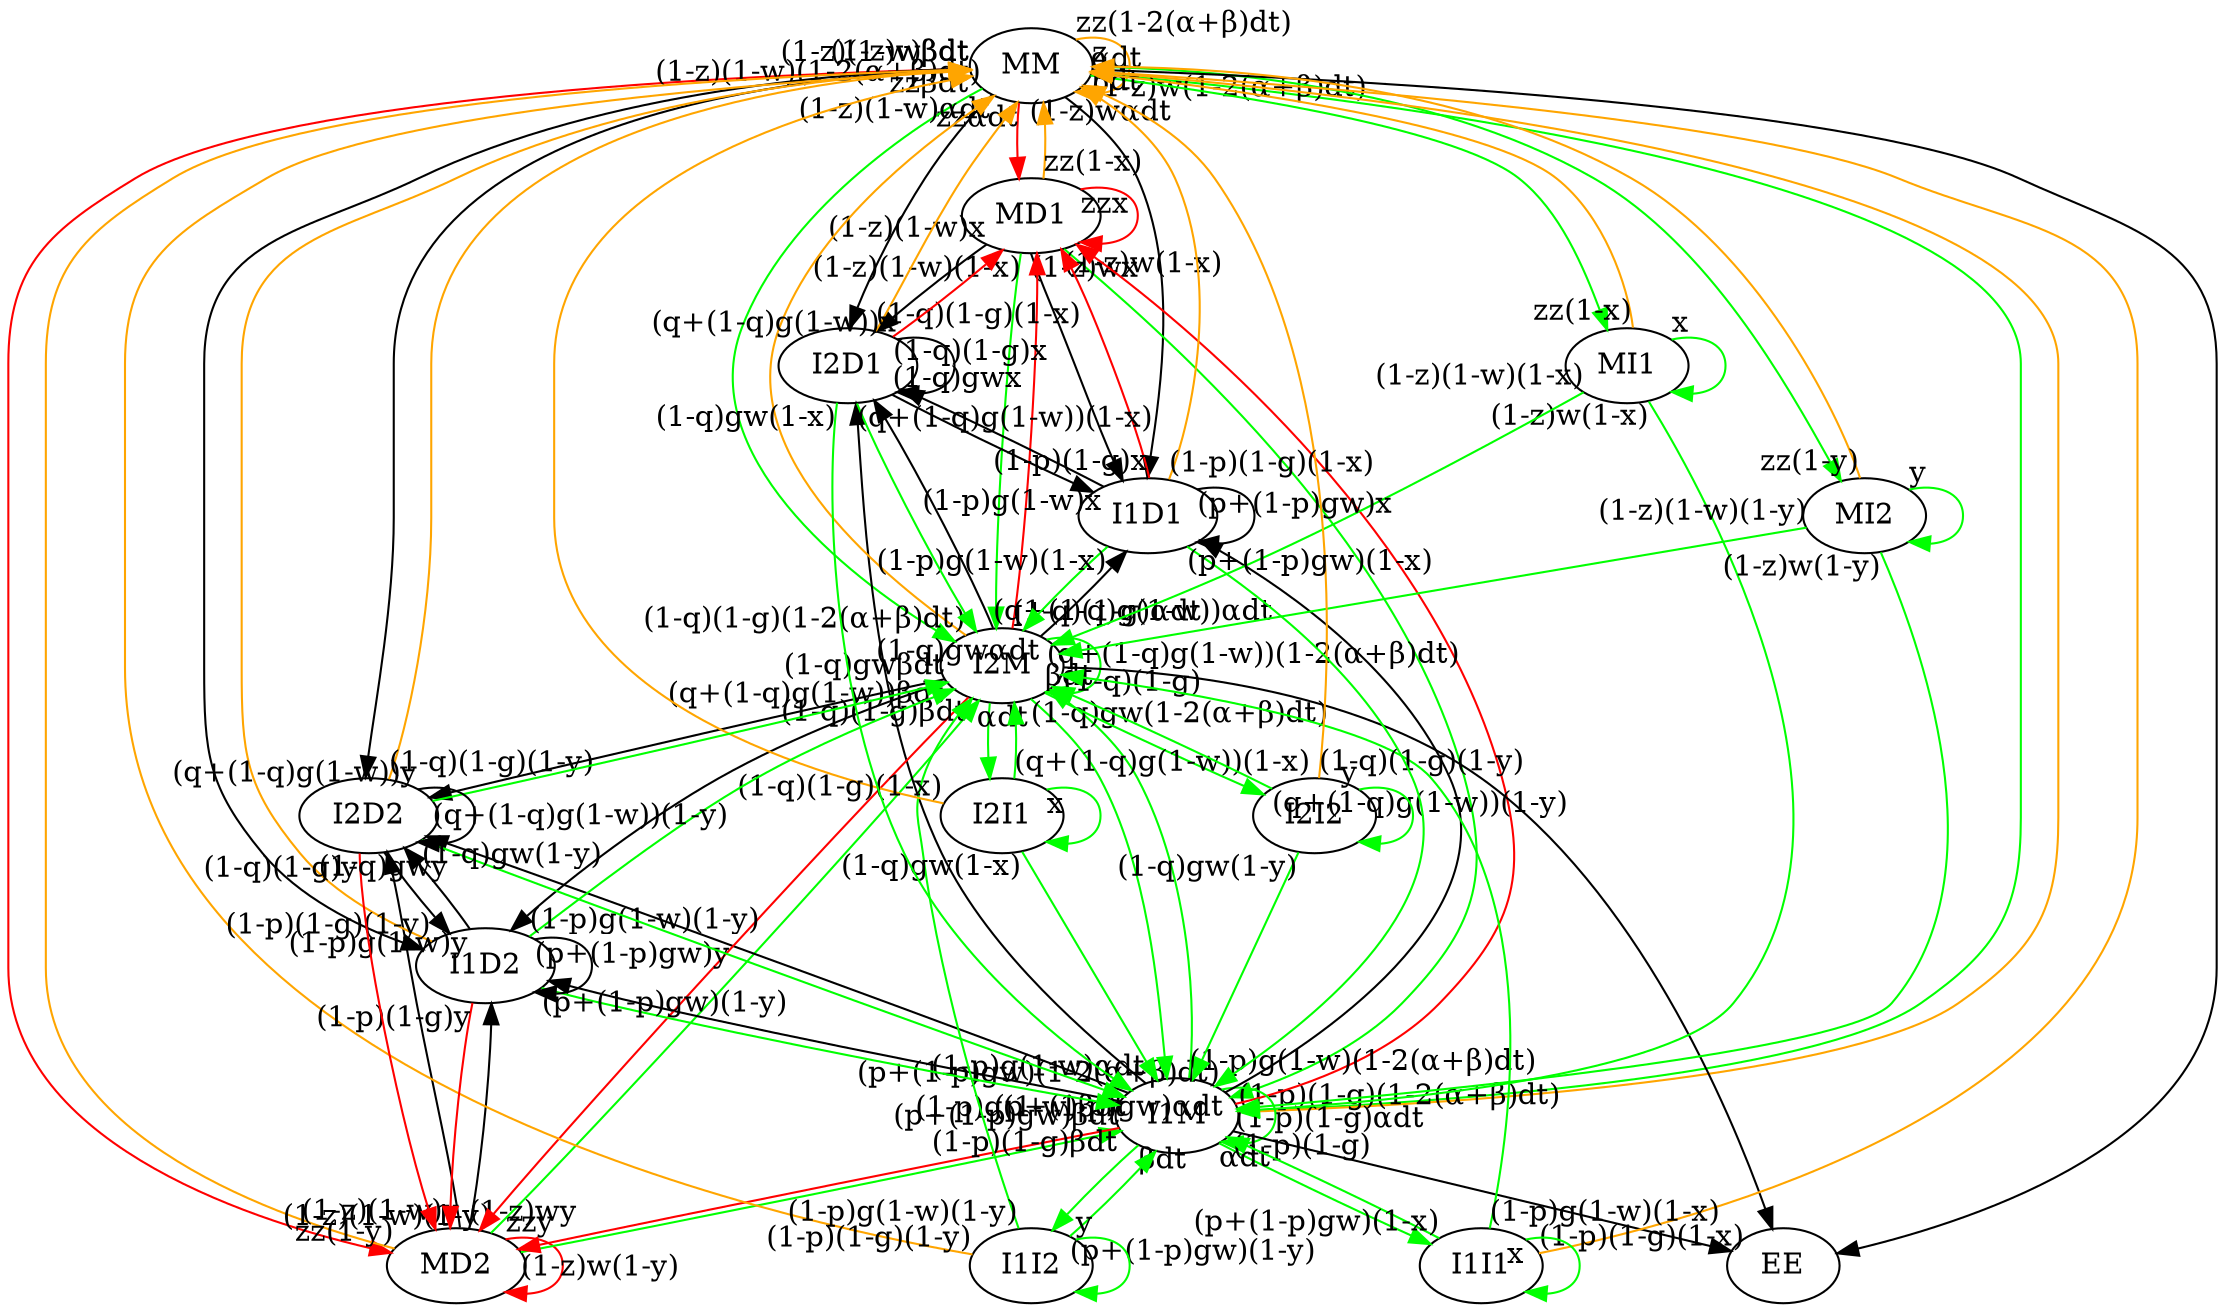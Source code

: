 digraph G {
 0 [label="MM"];
 1 [label="MD1"];
 2 [label="MD2"];
 3 [label="I1M"];
 4 [label="I2M"];
 5 [label="MI1"];
 6 [label="MI2"];
 7 [label="I1I1"];
 8 [label="I1I2"];
 9 [label="I2I1"];
 10 [label="I2I2"];
 11 [label="I1D1"];
 12 [label="I2D1"];
 13 [label="I1D2"];
 14 [label="I2D2"];
 15 [label="EE"];

 0 -> 5 [color="green",taillabel="αdt"];
 0 -> 6 [color="green",taillabel="βdt"];
 0 -> 0 [color="orange",taillabel="zz(1-2(α+β)dt)"];
 0 -> 1 [color="red",taillabel="zzαdt"];
 0 -> 2 [color="red",taillabel="zzβdt"];
 0 -> 3 [color="green",taillabel="(1-z)w(1-2(α+β)dt)"];
 0 -> 11 [taillabel="(1-z)wαdt"];
 0 -> 13 [taillabel="(1-z)wβdt"];
 0 -> 4 [color="green",taillabel="(1-z)(1-w)(1-2(α+β)dt)"];
 0 -> 12 [taillabel="(1-z)(1-w)αdt"];
 0 -> 14 [taillabel="(1-z)(1-w)βdt"];
 0 -> 15 [taillabel="z"];

 1 -> 0 [color="orange",taillabel="zz(1-x)"];
 1 -> 1 [color="red",taillabel="zzx"];
 1 -> 3 [color="green",taillabel="(1-z)w(1-x)"];
 1 -> 11 [taillabel="(1-z)wx"];
 1 -> 4 [color="green",taillabel="(1-z)(1-w)(1-x)"];
 1 -> 12 [taillabel="(1-z)(1-w)x"];

 2 -> 0 [color="orange",taillabel="zz(1-y)"];
 2 -> 2 [color="red",taillabel="zzy"];
 2 -> 3 [color="green",taillabel="(1-z)w(1-y)"];
 2 -> 13 [taillabel="(1-z)wy"];
 2 -> 4 [color="green",taillabel="(1-z)(1-w)(1-y)"];
 2 -> 14 [taillabel="(1-z)(1-w)y"];

 3 -> 7 [color="green",taillabel="αdt"];
 3 -> 8 [color="green",taillabel="βdt"];
 3 -> 0 [color="orange",taillabel="(1-p)(1-g)(1-2(α+β)dt)"];
 3 -> 1 [color="red",taillabel="(1-p)(1-g)αdt"];
 3 -> 2 [color="red",taillabel="(1-p)(1-g)βdt"];
 3 -> 3 [color="green",taillabel="(p+(1-p)gw)(1-2(α+β)dt)"];
 3 -> 11 [taillabel="(p+(1-p)gw)αdt"];
 3 -> 13 [taillabel="(p+(1-p)gw)βdt"];
 3 -> 4 [color="green",taillabel="(1-p)g(1-w)(1-2(α+β)dt)"];
 3 -> 12 [taillabel="(1-p)g(1-w)αdt"];
 3 -> 14 [taillabel="(1-p)g(1-w)βdt"];
 3 -> 15 [taillabel="(1-p)(1-g)"];

 4 -> 9 [color="green",taillabel="αdt"];
 4 -> 10 [color="green",taillabel="βdt"];
 4 -> 0 [color="orange",taillabel="(1-q)(1-g)(1-2(α+β)dt)"];
 4 -> 1 [color="red",taillabel="(1-q)(1-g)αdt"];
 4 -> 2 [color="red",taillabel="(1-q)(1-g)βdt"];
 4 -> 3 [color="green",taillabel="(1-q)gw(1-2(α+β)dt)"];
 4 -> 11 [taillabel="(1-q)gwαdt"];
 4 -> 13 [taillabel="(1-q)gwβdt"];
 4 -> 4 [color="green",taillabel="(q+(1-q)g(1-w))(1-2(α+β)dt)"];
 4 -> 12 [taillabel="(q+(1-q)g(1-w))αdt"];
 4 -> 14 [taillabel="(q+(1-q)g(1-w))βdt"];
 4 -> 15 [taillabel="(1-q)(1-g)"];

 5 -> 5 [color="green",taillabel="x"];
 5 -> 0 [color="orange",taillabel="zz(1-x)"];
 5 -> 3 [color="green",taillabel="(1-z)w(1-x)"];
 5 -> 4 [color="green",taillabel="(1-z)(1-w)(1-x)"];

 6 -> 6 [color="green",taillabel="y"];
 6 -> 0 [color="orange",taillabel="zz(1-y)"];
 6 -> 3 [color="green",taillabel="(1-z)w(1-y)"];
 6 -> 4 [color="green",taillabel="(1-z)(1-w)(1-y)"];

 7 -> 7 [color="green",taillabel="x"];
 7 -> 0 [color="orange",taillabel="(1-p)(1-g)(1-x)"];
 7 -> 3 [color="green",taillabel="(p+(1-p)gw)(1-x)"];
 7 -> 4 [color="green",taillabel="(1-p)g(1-w)(1-x)"];

 8 -> 8 [color="green",taillabel="y"];
 8 -> 0 [color="orange",taillabel="(1-p)(1-g)(1-y)"];
 8 -> 3 [color="green",taillabel="(p+(1-p)gw)(1-y)"];
 8 -> 4 [color="green",taillabel="(1-p)g(1-w)(1-y)"];

 9 -> 9 [color="green",taillabel="x"];
 9 -> 0 [color="orange",taillabel="(1-q)(1-g)(1-x)"];
 9 -> 3 [color="green",taillabel="(1-q)gw(1-x)"];
 9 -> 4 [color="green",taillabel="(q+(1-q)g(1-w))(1-x)"];

 10 -> 10 [color="green",taillabel="y"];
 10 -> 0 [color="orange",taillabel="(1-q)(1-g)(1-y)"];
 10 -> 3 [color="green",taillabel="(1-q)gw(1-y)"];
 10 -> 4 [color="green",taillabel="(q+(1-q)g(1-w))(1-y)"];

 11 -> 0 [color="orange",taillabel="(1-p)(1-g)(1-x)"];
 11 -> 1 [color="red",taillabel="(1-p)(1-g)x"];
 11 -> 3 [color="green",taillabel="(p+(1-p)gw)(1-x)"];
 11 -> 11 [taillabel="(p+(1-p)gw)x"];
 11 -> 4 [color="green",taillabel="(1-p)g(1-w)(1-x)"];
 11 -> 12 [taillabel="(1-p)g(1-w)x"];

 12 -> 0 [color="orange",taillabel="(1-q)(1-g)(1-x)"];
 12 -> 1 [color="red",taillabel="(1-q)(1-g)x"];
 12 -> 3 [color="green",taillabel="(1-q)gw(1-x)"];
 12 -> 11 [taillabel="(1-q)gwx"];
 12 -> 4 [color="green",taillabel="(q+(1-q)g(1-w))(1-x)"];
 12 -> 12 [taillabel="(q+(1-q)g(1-w))x"];

 13 -> 0 [color="orange",taillabel="(1-p)(1-g)(1-y)"];
 13 -> 2 [color="red",taillabel="(1-p)(1-g)y"];
 13 -> 3 [color="green",taillabel="(p+(1-p)gw)(1-y)"];
 13 -> 13 [taillabel="(p+(1-p)gw)y"];
 13 -> 4 [color="green",taillabel="(1-p)g(1-w)(1-y)"];
 13 -> 14 [taillabel="(1-p)g(1-w)y"];

 14 -> 0 [color="orange",taillabel="(1-q)(1-g)(1-y)"];
 14 -> 2 [color="red",taillabel="(1-q)(1-g)y"];
 14 -> 3 [color="green",taillabel="(1-q)gw(1-y)"];
 14 -> 13 [taillabel="(1-q)gwy"];
 14 -> 4 [color="green",taillabel="(q+(1-q)g(1-w))(1-y)"];
 14 -> 14 [taillabel="(q+(1-q)g(1-w))y"];


}
